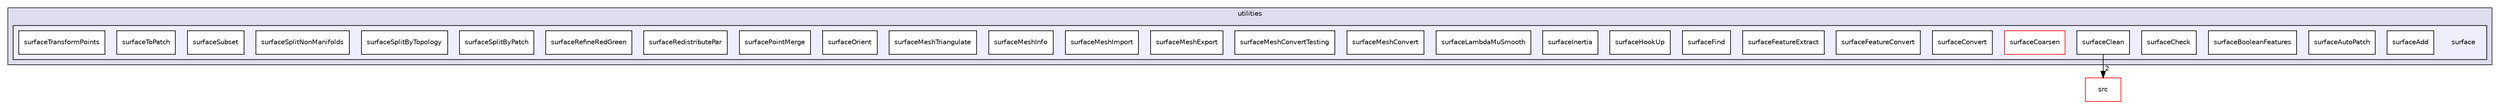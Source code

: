 digraph "applications/utilities/surface" {
  bgcolor=transparent;
  compound=true
  node [ fontsize="10", fontname="Helvetica"];
  edge [ labelfontsize="10", labelfontname="Helvetica"];
  subgraph clusterdir_a740ba71acc8f57051af57c325cf1aa6 {
    graph [ bgcolor="#ddddee", pencolor="black", label="utilities" fontname="Helvetica", fontsize="10", URL="dir_a740ba71acc8f57051af57c325cf1aa6.html"]
  subgraph clusterdir_f17de662d5fa06afbf0442aecb6ca0a0 {
    graph [ bgcolor="#eeeeff", pencolor="black", label="" URL="dir_f17de662d5fa06afbf0442aecb6ca0a0.html"];
    dir_f17de662d5fa06afbf0442aecb6ca0a0 [shape=plaintext label="surface"];
    dir_62de0816a820e6791e69657338ca7726 [shape=box label="surfaceAdd" color="black" fillcolor="white" style="filled" URL="dir_62de0816a820e6791e69657338ca7726.html"];
    dir_ad8ad5fde7305a1532d04a8becc3b46f [shape=box label="surfaceAutoPatch" color="black" fillcolor="white" style="filled" URL="dir_ad8ad5fde7305a1532d04a8becc3b46f.html"];
    dir_da04b1dc482135ffdc8123fc72ebcc53 [shape=box label="surfaceBooleanFeatures" color="black" fillcolor="white" style="filled" URL="dir_da04b1dc482135ffdc8123fc72ebcc53.html"];
    dir_c71d562e2ca04d0c83a937934a747b14 [shape=box label="surfaceCheck" color="black" fillcolor="white" style="filled" URL="dir_c71d562e2ca04d0c83a937934a747b14.html"];
    dir_7cd9d3a3d59af6524a622eff4b54f99c [shape=box label="surfaceClean" color="black" fillcolor="white" style="filled" URL="dir_7cd9d3a3d59af6524a622eff4b54f99c.html"];
    dir_1e29625a423bda95b0857c06358e6e7c [shape=box label="surfaceCoarsen" color="red" fillcolor="white" style="filled" URL="dir_1e29625a423bda95b0857c06358e6e7c.html"];
    dir_47b3bfddad36ed7d199fb721f1b77f04 [shape=box label="surfaceConvert" color="black" fillcolor="white" style="filled" URL="dir_47b3bfddad36ed7d199fb721f1b77f04.html"];
    dir_2dfb15651cbcd214f46dc5ecca5bd83c [shape=box label="surfaceFeatureConvert" color="black" fillcolor="white" style="filled" URL="dir_2dfb15651cbcd214f46dc5ecca5bd83c.html"];
    dir_3de2587fefae3b4dbc81e2c9b2592788 [shape=box label="surfaceFeatureExtract" color="black" fillcolor="white" style="filled" URL="dir_3de2587fefae3b4dbc81e2c9b2592788.html"];
    dir_49cc53a37affccc1a79719b45c86e7e9 [shape=box label="surfaceFind" color="black" fillcolor="white" style="filled" URL="dir_49cc53a37affccc1a79719b45c86e7e9.html"];
    dir_5d7ca5f64cde0d86afc72a144ce4a0b7 [shape=box label="surfaceHookUp" color="black" fillcolor="white" style="filled" URL="dir_5d7ca5f64cde0d86afc72a144ce4a0b7.html"];
    dir_ff653ffdf25780ed8044aeee4b53362f [shape=box label="surfaceInertia" color="black" fillcolor="white" style="filled" URL="dir_ff653ffdf25780ed8044aeee4b53362f.html"];
    dir_4e8e86f2a416b2cfc11a6f6855566162 [shape=box label="surfaceLambdaMuSmooth" color="black" fillcolor="white" style="filled" URL="dir_4e8e86f2a416b2cfc11a6f6855566162.html"];
    dir_7a8f523733843d64ad848dd66798be9b [shape=box label="surfaceMeshConvert" color="black" fillcolor="white" style="filled" URL="dir_7a8f523733843d64ad848dd66798be9b.html"];
    dir_6ab0bfd44497cd5c6e128be5e12c2b59 [shape=box label="surfaceMeshConvertTesting" color="black" fillcolor="white" style="filled" URL="dir_6ab0bfd44497cd5c6e128be5e12c2b59.html"];
    dir_de41fbe42dafa2f810d15a2923e335f9 [shape=box label="surfaceMeshExport" color="black" fillcolor="white" style="filled" URL="dir_de41fbe42dafa2f810d15a2923e335f9.html"];
    dir_0f86c9e7f458a02b9c71fe97439aa07b [shape=box label="surfaceMeshImport" color="black" fillcolor="white" style="filled" URL="dir_0f86c9e7f458a02b9c71fe97439aa07b.html"];
    dir_4250d70341b4272cd95f3cf65a0d247f [shape=box label="surfaceMeshInfo" color="black" fillcolor="white" style="filled" URL="dir_4250d70341b4272cd95f3cf65a0d247f.html"];
    dir_264d7d0bd79466671e85a5035d4eeef1 [shape=box label="surfaceMeshTriangulate" color="black" fillcolor="white" style="filled" URL="dir_264d7d0bd79466671e85a5035d4eeef1.html"];
    dir_fb3c40d5c43f6342c36bdfaedd3cf3bc [shape=box label="surfaceOrient" color="black" fillcolor="white" style="filled" URL="dir_fb3c40d5c43f6342c36bdfaedd3cf3bc.html"];
    dir_8880774f74c8afa9a4b3305069f83e4e [shape=box label="surfacePointMerge" color="black" fillcolor="white" style="filled" URL="dir_8880774f74c8afa9a4b3305069f83e4e.html"];
    dir_f5bb4bd4588a930c69efc319a3740c8f [shape=box label="surfaceRedistributePar" color="black" fillcolor="white" style="filled" URL="dir_f5bb4bd4588a930c69efc319a3740c8f.html"];
    dir_c116b04a12ad8b5a067e4fe9dee92182 [shape=box label="surfaceRefineRedGreen" color="black" fillcolor="white" style="filled" URL="dir_c116b04a12ad8b5a067e4fe9dee92182.html"];
    dir_67b00adf02ae9e318c4f4e62fae5f924 [shape=box label="surfaceSplitByPatch" color="black" fillcolor="white" style="filled" URL="dir_67b00adf02ae9e318c4f4e62fae5f924.html"];
    dir_9877b623e81fa21de4103f7c754e3b47 [shape=box label="surfaceSplitByTopology" color="black" fillcolor="white" style="filled" URL="dir_9877b623e81fa21de4103f7c754e3b47.html"];
    dir_ee972f15c860a9ec8ef6fc62c05021c3 [shape=box label="surfaceSplitNonManifolds" color="black" fillcolor="white" style="filled" URL="dir_ee972f15c860a9ec8ef6fc62c05021c3.html"];
    dir_f10a7b24f35920c617deb273d1a3dd3a [shape=box label="surfaceSubset" color="black" fillcolor="white" style="filled" URL="dir_f10a7b24f35920c617deb273d1a3dd3a.html"];
    dir_76cbec380bd62572a59947735986c7e4 [shape=box label="surfaceToPatch" color="black" fillcolor="white" style="filled" URL="dir_76cbec380bd62572a59947735986c7e4.html"];
    dir_70602f7e74b6a4457c05b93416b21b3c [shape=box label="surfaceTransformPoints" color="black" fillcolor="white" style="filled" URL="dir_70602f7e74b6a4457c05b93416b21b3c.html"];
  }
  }
  dir_68267d1309a1af8e8297ef4c3efbcdba [shape=box label="src" color="red" URL="dir_68267d1309a1af8e8297ef4c3efbcdba.html"];
  dir_7cd9d3a3d59af6524a622eff4b54f99c->dir_68267d1309a1af8e8297ef4c3efbcdba [headlabel="2", labeldistance=1.5 headhref="dir_000705_000737.html"];
}
